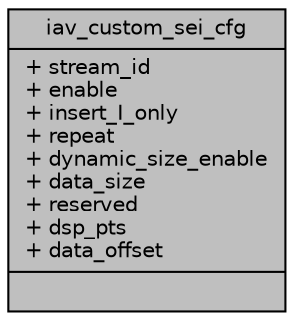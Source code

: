 digraph "iav_custom_sei_cfg"
{
 // INTERACTIVE_SVG=YES
 // LATEX_PDF_SIZE
  bgcolor="transparent";
  edge [fontname="Helvetica",fontsize="10",labelfontname="Helvetica",labelfontsize="10"];
  node [fontname="Helvetica",fontsize="10",shape=record];
  Node1 [label="{iav_custom_sei_cfg\n|+ stream_id\l+ enable\l+ insert_I_only\l+ repeat\l+ dynamic_size_enable\l+ data_size\l+ reserved\l+ dsp_pts\l+ data_offset\l|}",height=0.2,width=0.4,color="black", fillcolor="grey75", style="filled", fontcolor="black",tooltip=" "];
}
